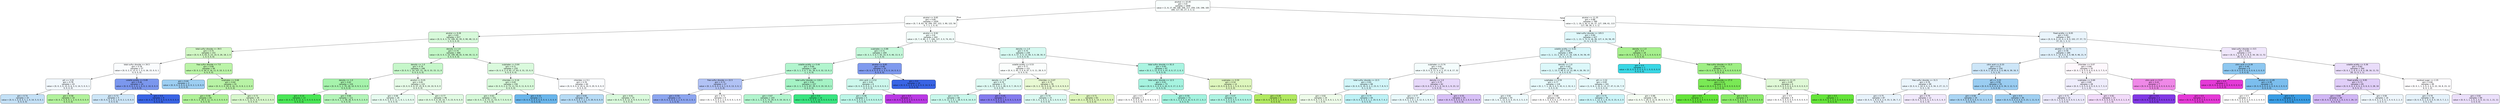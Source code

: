 digraph Tree {
node [shape=box, style="filled, rounded", color="black", fontname=helvetica] ;
edge [fontname=helvetica] ;
0 [label="alcohol <= 10.45\ngini = 0.9\nsamples = 1848\nvalue = [1, 8, 27, 68, 168, 206, 217, 259, 130, 196, 183\n169, 117, 65, 27, 3, 3, 1]", fillcolor="#39e5ba07"] ;
1 [label="alcohol <= 9.65\ngini = 0.85\nsamples = 1059\nvalue = [0, 7, 8, 63, 76, 206, 197, 222, 3, 90, 122, 56\n0, 7, 1, 1, 0, 0]", fillcolor="#39e5ba05"] ;
0 -> 1 [labeldistance=2.5, labelangle=45, headlabel="True"] ;
2 [label="alcohol <= 9.28\ngini = 0.81\nsamples = 617\nvalue = [0, 0, 4, 3, 73, 199, 91, 95, 0, 90, 48, 13, 0\n1, 0, 0, 0, 0]", fillcolor="#39e54733"] ;
1 -> 2 ;
3 [label="total sulfur dioxide <= 39.5\ngini = 0.75\nsamples = 151\nvalue = [0, 0, 4, 0, 63, 0, 23, 14, 0, 26, 18, 2, 0\n1, 0, 0, 0, 0]", fillcolor="#64e5394b"] ;
2 -> 3 ;
4 [label="total sulfur dioxide <= 34.5\ngini = 0.78\nsamples = 57\nvalue = [0, 0, 2, 0, 13, 0, 7, 3, 0, 16, 15, 0, 0, 1\n0, 0, 0, 0]", fillcolor="#399de506"] ;
3 -> 4 ;
5 [label="pH <= 3.33\ngini = 0.78\nsamples = 43\nvalue = [0, 0, 2, 0, 12, 0, 6, 3, 0, 14, 5, 0, 0, 1\n0, 0, 0, 0]", fillcolor="#399de510"] ;
4 -> 5 ;
6 [label="gini = 0.74\nsamples = 33\nvalue = [0, 0, 1, 0, 6, 0, 5, 1, 0, 14, 5, 0, 0, 1\n0, 0, 0, 0]", fillcolor="#399de54c"] ;
5 -> 6 ;
7 [label="gini = 0.58\nsamples = 10\nvalue = [0, 0, 1, 0, 6, 0, 1, 2, 0, 0, 0, 0, 0, 0\n0, 0, 0, 0]", fillcolor="#64e5397f"] ;
5 -> 7 ;
8 [label="volatile acidity <= 0.49\ngini = 0.46\nsamples = 14\nvalue = [0, 0, 0, 0, 1, 0, 1, 0, 0, 2, 10, 0, 0, 0\n0, 0, 0, 0]", fillcolor="#3964e5aa"] ;
4 -> 8 ;
9 [label="gini = 0.72\nsamples = 5\nvalue = [0, 0, 0, 0, 1, 0, 1, 0, 0, 2, 1, 0, 0, 0\n0, 0, 0, 0]", fillcolor="#399de540"] ;
8 -> 9 ;
10 [label="gini = 0.0\nsamples = 9\nvalue = [0, 0, 0, 0, 0, 0, 0, 0, 0, 0, 9, 0, 0, 0\n0, 0, 0, 0]", fillcolor="#3964e5ff"] ;
8 -> 10 ;
11 [label="free sulfur dioxide <= 7.0\ngini = 0.66\nsamples = 94\nvalue = [0, 0, 2, 0, 50, 0, 16, 11, 0, 10, 3, 2, 0, 0\n0, 0, 0, 0]", fillcolor="#64e5396f"] ;
3 -> 11 ;
12 [label="gini = 0.44\nsamples = 3\nvalue = [0, 0, 0, 0, 0, 0, 0, 0, 0, 2, 1, 0, 0, 0\n0, 0, 0, 0]", fillcolor="#399de57f"] ;
11 -> 12 ;
13 [label="sulphates <= 0.68\ngini = 0.64\nsamples = 91\nvalue = [0, 0, 2, 0, 50, 0, 16, 11, 0, 8, 2, 2, 0, 0\n0, 0, 0, 0]", fillcolor="#64e53974"] ;
11 -> 13 ;
14 [label="gini = 0.58\nsamples = 65\nvalue = [0, 0, 1, 0, 39, 0, 12, 11, 0, 2, 0, 0, 0, 0\n0, 0, 0, 0]", fillcolor="#64e53982"] ;
13 -> 14 ;
15 [label="gini = 0.73\nsamples = 26\nvalue = [0, 0, 1, 0, 11, 0, 4, 0, 0, 6, 2, 2, 0, 0\n0, 0, 0, 0]", fillcolor="#64e53940"] ;
13 -> 15 ;
16 [label="density <= 1.0\ngini = 0.74\nsamples = 466\nvalue = [0, 0, 0, 3, 10, 199, 68, 81, 0, 64, 30, 11, 0\n0, 0, 0, 0, 0]", fillcolor="#39e5474e"] ;
2 -> 16 ;
17 [label="density <= 1.0\ngini = 0.74\nsamples = 246\nvalue = [0, 0, 0, 1, 10, 107, 51, 18, 0, 33, 15, 11, 0\n0, 0, 0, 0, 0]", fillcolor="#39e54749"] ;
16 -> 17 ;
18 [label="density <= 1.0\ngini = 0.62\nsamples = 124\nvalue = [0, 0, 0, 1, 1, 70, 26, 10, 0, 9, 5, 2, 0, 0\n0, 0, 0, 0]", fillcolor="#39e54772"] ;
17 -> 18 ;
19 [label="gini = 0.14\nsamples = 13\nvalue = [0, 0, 0, 0, 0, 12, 0, 1, 0, 0, 0, 0, 0, 0\n0, 0, 0, 0]", fillcolor="#39e547ea"] ;
18 -> 19 ;
20 [label="gini = 0.66\nsamples = 111\nvalue = [0, 0, 0, 1, 1, 58, 26, 9, 0, 9, 5, 2, 0, 0\n0, 0, 0, 0]", fillcolor="#39e54760"] ;
18 -> 20 ;
21 [label="alcohol <= 9.35\ngini = 0.81\nsamples = 122\nvalue = [0, 0, 0, 0, 9, 37, 25, 8, 0, 24, 10, 9, 0, 0\n0, 0, 0, 0]", fillcolor="#39e54720"] ;
17 -> 21 ;
22 [label="gini = 0.68\nsamples = 26\nvalue = [0, 0, 0, 0, 9, 3, 11, 1, 0, 1, 1, 0, 0, 0\n0, 0, 0, 0]", fillcolor="#39e5811e"] ;
21 -> 22 ;
23 [label="gini = 0.77\nsamples = 96\nvalue = [0, 0, 0, 0, 0, 34, 14, 7, 0, 23, 9, 9, 0, 0\n0, 0, 0, 0]", fillcolor="#39e54726"] ;
21 -> 23 ;
24 [label="sulphates <= 0.64\ngini = 0.71\nsamples = 220\nvalue = [0, 0, 0, 2, 0, 92, 17, 63, 0, 31, 15, 0, 0\n0, 0, 0, 0, 0]", fillcolor="#39e5472f"] ;
16 -> 24 ;
25 [label="chlorides <= 0.16\ngini = 0.65\nsamples = 156\nvalue = [0, 0, 0, 2, 0, 73, 11, 53, 0, 11, 6, 0, 0, 0\n0, 0, 0, 0]", fillcolor="#39e54732"] ;
24 -> 25 ;
26 [label="gini = 0.63\nsamples = 151\nvalue = [0, 0, 0, 2, 0, 73, 11, 53, 0, 7, 5, 0, 0, 0\n0, 0, 0, 0]", fillcolor="#39e54734"] ;
25 -> 26 ;
27 [label="gini = 0.32\nsamples = 5\nvalue = [0, 0, 0, 0, 0, 0, 0, 0, 0, 4, 1, 0, 0, 0\n0, 0, 0, 0]", fillcolor="#399de5bf"] ;
25 -> 27 ;
28 [label="chlorides <= 0.1\ngini = 0.76\nsamples = 64\nvalue = [0, 0, 0, 0, 0, 19, 6, 10, 0, 20, 9, 0, 0, 0\n0, 0, 0, 0]", fillcolor="#399de506"] ;
24 -> 28 ;
29 [label="gini = 0.65\nsamples = 39\nvalue = [0, 0, 0, 0, 0, 7, 2, 1, 0, 20, 9, 0, 0, 0\n0, 0, 0, 0]", fillcolor="#399de55d"] ;
28 -> 29 ;
30 [label="gini = 0.61\nsamples = 25\nvalue = [0, 0, 0, 0, 0, 12, 4, 9, 0, 0, 0, 0, 0, 0\n0, 0, 0, 0]", fillcolor="#39e54730"] ;
28 -> 30 ;
31 [label="alcohol <= 9.92\ngini = 0.8\nsamples = 442\nvalue = [0, 7, 4, 60, 3, 7, 106, 127, 3, 0, 74, 43, 0\n6, 1, 1, 0, 0]", fillcolor="#39e5ba10"] ;
1 -> 31 ;
32 [label="sulphates <= 0.88\ngini = 0.71\nsamples = 204\nvalue = [0, 3, 1, 3, 0, 7, 93, 33, 0, 0, 46, 13, 0, 3\n1, 1, 0, 0]", fillcolor="#39e5814c"] ;
31 -> 32 ;
33 [label="volatile acidity <= 0.44\ngini = 0.69\nsamples = 184\nvalue = [0, 3, 1, 3, 0, 7, 91, 30, 0, 0, 32, 13, 0, 2\n1, 1, 0, 0]", fillcolor="#39e58163"] ;
32 -> 33 ;
34 [label="free sulfur dioxide <= 22.5\ngini = 0.72\nsamples = 27\nvalue = [0, 1, 0, 0, 0, 2, 4, 1, 0, 0, 13, 3, 0, 1\n1, 1, 0, 0]", fillcolor="#3964e564"] ;
33 -> 34 ;
35 [label="gini = 0.59\nsamples = 21\nvalue = [0, 0, 0, 0, 0, 0, 2, 1, 0, 0, 13, 2, 0, 1\n1, 1, 0, 0]", fillcolor="#3964e594"] ;
34 -> 35 ;
36 [label="gini = 0.72\nsamples = 6\nvalue = [0, 1, 0, 0, 0, 2, 2, 0, 0, 0, 0, 1, 0, 0\n0, 0, 0, 0]", fillcolor="#39e54700"] ;
34 -> 36 ;
37 [label="total sulfur dioxide <= 110.5\ngini = 0.64\nsamples = 157\nvalue = [0, 2, 1, 3, 0, 5, 87, 29, 0, 0, 19, 10, 0, 1\n0, 0, 0, 0]", fillcolor="#39e58174"] ;
33 -> 37 ;
38 [label="gini = 0.67\nsamples = 143\nvalue = [0, 2, 1, 3, 0, 5, 73, 29, 0, 0, 19, 10, 0, 1\n0, 0, 0, 0]", fillcolor="#39e58162"] ;
37 -> 38 ;
39 [label="gini = 0.0\nsamples = 14\nvalue = [0, 0, 0, 0, 0, 0, 14, 0, 0, 0, 0, 0, 0, 0\n0, 0, 0, 0]", fillcolor="#39e581ff"] ;
37 -> 39 ;
40 [label="alcohol <= 9.85\ngini = 0.48\nsamples = 20\nvalue = [0, 0, 0, 0, 0, 0, 2, 3, 0, 0, 14, 0, 0, 1\n0, 0, 0, 0]", fillcolor="#3964e5a5"] ;
32 -> 40 ;
41 [label="citric acid <= 0.52\ngini = 0.61\nsamples = 6\nvalue = [0, 0, 0, 0, 0, 0, 2, 3, 0, 0, 0, 0, 0, 1\n0, 0, 0, 0]", fillcolor="#39e5ba40"] ;
40 -> 41 ;
42 [label="gini = 0.48\nsamples = 5\nvalue = [0, 0, 0, 0, 0, 0, 2, 3, 0, 0, 0, 0, 0, 0\n0, 0, 0, 0]", fillcolor="#39e5ba55"] ;
41 -> 42 ;
43 [label="gini = 0.0\nsamples = 1\nvalue = [0, 0, 0, 0, 0, 0, 0, 0, 0, 0, 0, 0, 0, 1\n0, 0, 0, 0]", fillcolor="#ba39e5ff"] ;
41 -> 43 ;
44 [label="gini = 0.0\nsamples = 14\nvalue = [0, 0, 0, 0, 0, 0, 0, 0, 0, 0, 14, 0, 0, 0\n0, 0, 0, 0]", fillcolor="#3964e5ff"] ;
40 -> 44 ;
45 [label="density <= 1.0\ngini = 0.75\nsamples = 238\nvalue = [0, 4, 3, 57, 3, 0, 13, 94, 3, 0, 28, 30, 0\n3, 0, 0, 0, 0]", fillcolor="#39e5ba34"] ;
31 -> 45 ;
46 [label="volatile acidity <= 0.53\ngini = 0.77\nsamples = 151\nvalue = [0, 4, 2, 45, 3, 0, 8, 47, 3, 0, 11, 28, 0, 0\n0, 0, 0, 0]", fillcolor="#39e5ba05"] ;
45 -> 46 ;
47 [label="density <= 1.0\ngini = 0.74\nsamples = 73\nvalue = [0, 1, 0, 13, 3, 0, 2, 28, 0, 0, 7, 19, 0, 0\n0, 0, 0, 0]", fillcolor="#39e5ba2a"] ;
46 -> 47 ;
48 [label="gini = 0.73\nsamples = 66\nvalue = [0, 1, 0, 13, 3, 0, 1, 28, 0, 0, 6, 14, 0, 0\n0, 0, 0, 0]", fillcolor="#39e5ba45"] ;
47 -> 48 ;
49 [label="gini = 0.45\nsamples = 7\nvalue = [0, 0, 0, 0, 0, 0, 1, 0, 0, 0, 1, 5, 0, 0\n0, 0, 0, 0]", fillcolor="#4739e5aa"] ;
47 -> 49 ;
50 [label="chlorides <= 0.07\ngini = 0.75\nsamples = 78\nvalue = [0, 3, 2, 32, 0, 0, 6, 19, 3, 0, 4, 9, 0, 0\n0, 0, 0, 0]", fillcolor="#9de53938"] ;
46 -> 50 ;
51 [label="gini = 0.74\nsamples = 15\nvalue = [0, 1, 0, 2, 0, 0, 1, 6, 1, 0, 0, 4, 0, 0\n0, 0, 0, 0]", fillcolor="#39e5ba2e"] ;
50 -> 51 ;
52 [label="gini = 0.71\nsamples = 63\nvalue = [0, 2, 2, 30, 0, 0, 5, 13, 2, 0, 4, 5, 0, 0\n0, 0, 0, 0]", fillcolor="#9de53957"] ;
50 -> 52 ;
53 [label="total sulfur dioxide <= 81.0\ngini = 0.65\nsamples = 87\nvalue = [0, 0, 1, 12, 0, 0, 5, 47, 0, 0, 17, 2, 0, 3\n0, 0, 0, 0]", fillcolor="#39e5ba6d"] ;
45 -> 53 ;
54 [label="total sulfur dioxide <= 12.5\ngini = 0.61\nsamples = 73\nvalue = [0, 0, 1, 4, 0, 0, 4, 42, 0, 0, 17, 2, 0, 3\n0, 0, 0, 0]", fillcolor="#39e5ba72"] ;
53 -> 54 ;
55 [label="gini = 0.5\nsamples = 2\nvalue = [0, 0, 0, 0, 0, 0, 0, 0, 0, 0, 0, 1, 0, 1\n0, 0, 0, 0]", fillcolor="#4739e500"] ;
54 -> 55 ;
56 [label="gini = 0.59\nsamples = 71\nvalue = [0, 0, 1, 4, 0, 0, 4, 42, 0, 0, 17, 1, 0, 2\n0, 0, 0, 0]", fillcolor="#39e5ba76"] ;
54 -> 56 ;
57 [label="sulphates <= 0.59\ngini = 0.54\nsamples = 14\nvalue = [0, 0, 0, 8, 0, 0, 1, 5, 0, 0, 0, 0, 0, 0\n0, 0, 0, 0]", fillcolor="#9de53955"] ;
53 -> 57 ;
58 [label="gini = 0.47\nsamples = 8\nvalue = [0, 0, 0, 3, 0, 0, 0, 5, 0, 0, 0, 0, 0, 0\n0, 0, 0, 0]", fillcolor="#39e5ba66"] ;
57 -> 58 ;
59 [label="gini = 0.28\nsamples = 6\nvalue = [0, 0, 0, 5, 0, 0, 1, 0, 0, 0, 0, 0, 0, 0\n0, 0, 0, 0]", fillcolor="#9de539cc"] ;
57 -> 59 ;
60 [label="alcohol <= 11.35\ngini = 0.88\nsamples = 789\nvalue = [1, 1, 19, 5, 92, 0, 20, 37, 127, 106, 61, 113\n117, 58, 26, 2, 3, 1]", fillcolor="#39d7e504"] ;
0 -> 60 [labeldistance=2.5, labelangle=-45, headlabel="False"] ;
61 [label="total sulfur dioxide <= 105.5\ngini = 0.84\nsamples = 427\nvalue = [1, 1, 13, 3, 71, 0, 18, 28, 127, 4, 34, 56, 45\n21, 4, 1, 0, 0]", fillcolor="#39d7e528"] ;
60 -> 61 ;
62 [label="volatile acidity <= 0.41\ngini = 0.84\nsamples = 409\nvalue = [1, 1, 13, 3, 59, 0, 17, 24, 126, 4, 34, 56, 45\n21, 4, 1, 0, 0]", fillcolor="#39d7e531"] ;
61 -> 62 ;
63 [label="sulphates <= 0.74\ngini = 0.81\nsamples = 130\nvalue = [0, 0, 0, 0, 11, 0, 4, 2, 37, 0, 8, 17, 32\n17, 1, 1, 0, 0]", fillcolor="#39d7e50d"] ;
62 -> 63 ;
64 [label="total sulfur dioxide <= 22.5\ngini = 0.81\nsamples = 68\nvalue = [0, 0, 0, 0, 10, 0, 3, 2, 23, 0, 7, 8, 9, 5\n0, 1, 0, 0]", fillcolor="#39d7e539"] ;
63 -> 64 ;
65 [label="gini = 0.82\nsamples = 24\nvalue = [0, 0, 0, 0, 7, 0, 2, 0, 4, 0, 1, 1, 5, 3\n0, 1, 0, 0]", fillcolor="#64e5391b"] ;
64 -> 65 ;
66 [label="gini = 0.75\nsamples = 44\nvalue = [0, 0, 0, 0, 3, 0, 1, 2, 19, 0, 6, 7, 4, 2\n0, 0, 0, 0]", fillcolor="#39d7e553"] ;
64 -> 66 ;
67 [label="density <= 1.0\ngini = 0.75\nsamples = 62\nvalue = [0, 0, 0, 0, 1, 0, 1, 0, 14, 0, 1, 9, 23, 12\n1, 0, 0, 0]", fillcolor="#8139e530"] ;
63 -> 67 ;
68 [label="gini = 0.77\nsamples = 37\nvalue = [0, 0, 0, 0, 1, 0, 1, 0, 12, 0, 1, 9, 9, 3\n1, 0, 0, 0]", fillcolor="#39d7e51b"] ;
67 -> 68 ;
69 [label="gini = 0.55\nsamples = 25\nvalue = [0, 0, 0, 0, 0, 0, 0, 0, 2, 0, 0, 0, 14, 9\n0, 0, 0, 0]", fillcolor="#8139e550"] ;
67 -> 69 ;
70 [label="density <= 1.0\ngini = 0.83\nsamples = 279\nvalue = [1, 1, 13, 3, 48, 0, 13, 22, 89, 4, 26, 39, 13\n4, 3, 0, 0, 0]", fillcolor="#39d7e52d"] ;
62 -> 70 ;
71 [label="sulphates <= 0.59\ngini = 0.77\nsamples = 118\nvalue = [0, 1, 7, 1, 16, 0, 0, 5, 42, 4, 2, 32, 4, 1\n3, 0, 0, 0]", fillcolor="#39d7e51e"] ;
70 -> 71 ;
72 [label="gini = 0.82\nsamples = 50\nvalue = [0, 1, 6, 1, 12, 0, 0, 4, 15, 0, 2, 5, 2, 0\n2, 0, 0, 0]", fillcolor="#39d7e514"] ;
71 -> 72 ;
73 [label="gini = 0.68\nsamples = 68\nvalue = [0, 0, 1, 0, 4, 0, 0, 1, 27, 4, 0, 27, 2, 1\n1, 0, 0, 0]", fillcolor="#39d7e500"] ;
71 -> 73 ;
74 [label="pH <= 3.32\ngini = 0.83\nsamples = 161\nvalue = [1, 0, 6, 2, 32, 0, 13, 17, 47, 0, 24, 7, 9\n3, 0, 0, 0, 0]", fillcolor="#39d7e51e"] ;
70 -> 74 ;
75 [label="gini = 0.75\nsamples = 76\nvalue = [0, 0, 1, 1, 12, 0, 1, 9, 31, 0, 15, 4, 2, 0\n0, 0, 0, 0]", fillcolor="#39d7e543"] ;
74 -> 75 ;
76 [label="gini = 0.86\nsamples = 85\nvalue = [1, 0, 5, 1, 20, 0, 12, 8, 16, 0, 9, 3, 7, 3\n0, 0, 0, 0]", fillcolor="#64e5390f"] ;
74 -> 76 ;
77 [label="density <= 1.0\ngini = 0.5\nsamples = 18\nvalue = [0, 0, 0, 0, 12, 0, 1, 4, 1, 0, 0, 0, 0, 0\n0, 0, 0, 0]", fillcolor="#64e53992"] ;
61 -> 77 ;
78 [label="gini = 0.0\nsamples = 1\nvalue = [0, 0, 0, 0, 0, 0, 0, 0, 1, 0, 0, 0, 0, 0\n0, 0, 0, 0]", fillcolor="#39d7e5ff"] ;
77 -> 78 ;
79 [label="free sulfur dioxide <= 31.5\ngini = 0.44\nsamples = 17\nvalue = [0, 0, 0, 0, 12, 0, 1, 4, 0, 0, 0, 0, 0, 0\n0, 0, 0, 0]", fillcolor="#64e5399d"] ;
77 -> 79 ;
80 [label="free sulfur dioxide <= 27.0\ngini = 0.22\nsamples = 8\nvalue = [0, 0, 0, 0, 7, 0, 1, 0, 0, 0, 0, 0, 0, 0\n0, 0, 0, 0]", fillcolor="#64e539db"] ;
79 -> 80 ;
81 [label="gini = 0.0\nsamples = 3\nvalue = [0, 0, 0, 0, 3, 0, 0, 0, 0, 0, 0, 0, 0, 0\n0, 0, 0, 0]", fillcolor="#64e539ff"] ;
80 -> 81 ;
82 [label="gini = 0.32\nsamples = 5\nvalue = [0, 0, 0, 0, 4, 0, 1, 0, 0, 0, 0, 0, 0, 0\n0, 0, 0, 0]", fillcolor="#64e539bf"] ;
80 -> 82 ;
83 [label="alcohol <= 11.15\ngini = 0.49\nsamples = 9\nvalue = [0, 0, 0, 0, 5, 0, 0, 4, 0, 0, 0, 0, 0, 0\n0, 0, 0, 0]", fillcolor="#64e53933"] ;
79 -> 83 ;
84 [label="gini = 0.5\nsamples = 8\nvalue = [0, 0, 0, 0, 4, 0, 0, 4, 0, 0, 0, 0, 0, 0\n0, 0, 0, 0]", fillcolor="#64e53900"] ;
83 -> 84 ;
85 [label="gini = 0.0\nsamples = 1\nvalue = [0, 0, 0, 0, 1, 0, 0, 0, 0, 0, 0, 0, 0, 0\n0, 0, 0, 0]", fillcolor="#64e539ff"] ;
83 -> 85 ;
86 [label="fixed acidity <= 8.05\ngini = 0.83\nsamples = 362\nvalue = [0, 0, 6, 2, 21, 0, 2, 9, 0, 102, 27, 57, 72\n37, 22, 1, 3, 1]", fillcolor="#399de51a"] ;
60 -> 86 ;
87 [label="alcohol <= 12.75\ngini = 0.78\nsamples = 189\nvalue = [0, 0, 5, 1, 15, 0, 0, 3, 0, 68, 9, 46, 21, 9\n9, 1, 2, 0]", fillcolor="#399de527"] ;
86 -> 87 ;
88 [label="citric acid <= 0.33\ngini = 0.72\nsamples = 154\nvalue = [0, 0, 4, 1, 10, 0, 0, 3, 0, 68, 6, 39, 16, 5\n1, 0, 1, 0]", fillcolor="#399de540"] ;
87 -> 88 ;
89 [label="free sulfur dioxide <= 31.5\ngini = 0.78\nsamples = 99\nvalue = [0, 0, 4, 1, 10, 0, 0, 3, 0, 34, 3, 27, 11, 5\n0, 0, 1, 0]", fillcolor="#399de519"] ;
88 -> 89 ;
90 [label="gini = 0.75\nsamples = 87\nvalue = [0, 0, 4, 1, 9, 0, 0, 2, 0, 33, 3, 26, 7, 2\n0, 0, 0, 0]", fillcolor="#399de51d"] ;
89 -> 90 ;
91 [label="gini = 0.79\nsamples = 12\nvalue = [0, 0, 0, 0, 1, 0, 0, 1, 0, 1, 0, 1, 4, 3\n0, 0, 1, 0]", fillcolor="#8139e51c"] ;
89 -> 91 ;
92 [label="pH <= 3.33\ngini = 0.56\nsamples = 55\nvalue = [0, 0, 0, 0, 0, 0, 0, 0, 0, 34, 3, 12, 5, 0\n1, 0, 0, 0]", fillcolor="#399de582"] ;
88 -> 92 ;
93 [label="gini = 0.58\nsamples = 19\nvalue = [0, 0, 0, 0, 0, 0, 0, 0, 0, 11, 2, 1, 5, 0\n0, 0, 0, 0]", fillcolor="#399de56d"] ;
92 -> 93 ;
94 [label="gini = 0.5\nsamples = 36\nvalue = [0, 0, 0, 0, 0, 0, 0, 0, 0, 23, 1, 11, 0, 0\n1, 0, 0, 0]", fillcolor="#399de57a"] ;
92 -> 94 ;
95 [label="chlorides <= 0.07\ngini = 0.84\nsamples = 35\nvalue = [0, 0, 1, 0, 5, 0, 0, 0, 0, 0, 3, 7, 5, 4\n8, 1, 1, 0]", fillcolor="#e539d709"] ;
87 -> 95 ;
96 [label="sulphates <= 0.69\ngini = 0.85\nsamples = 28\nvalue = [0, 0, 1, 0, 5, 0, 0, 0, 0, 0, 3, 7, 3, 4\n3, 1, 1, 0]", fillcolor="#4739e516"] ;
95 -> 96 ;
97 [label="gini = 0.71\nsamples = 15\nvalue = [0, 0, 1, 0, 5, 0, 0, 0, 0, 0, 1, 6, 1, 0\n1, 0, 0, 0]", fillcolor="#4739e51a"] ;
96 -> 97 ;
98 [label="gini = 0.82\nsamples = 13\nvalue = [0, 0, 0, 0, 0, 0, 0, 0, 0, 0, 2, 1, 2, 4\n2, 1, 1, 0]", fillcolor="#ba39e52e"] ;
96 -> 98 ;
99 [label="citric acid <= 0.27\ngini = 0.41\nsamples = 7\nvalue = [0, 0, 0, 0, 0, 0, 0, 0, 0, 0, 0, 0, 2, 0\n5, 0, 0, 0]", fillcolor="#e539d799"] ;
95 -> 99 ;
100 [label="gini = 0.0\nsamples = 2\nvalue = [0, 0, 0, 0, 0, 0, 0, 0, 0, 0, 0, 0, 2, 0\n0, 0, 0, 0]", fillcolor="#8139e5ff"] ;
99 -> 100 ;
101 [label="gini = 0.0\nsamples = 5\nvalue = [0, 0, 0, 0, 0, 0, 0, 0, 0, 0, 0, 0, 0, 0\n5, 0, 0, 0]", fillcolor="#e539d7ff"] ;
99 -> 101 ;
102 [label="total sulfur dioxide <= 8.5\ngini = 0.83\nsamples = 173\nvalue = [0, 0, 1, 1, 6, 0, 2, 6, 0, 34, 18, 11, 51\n28, 13, 0, 1, 1]", fillcolor="#8139e51f"] ;
86 -> 102 ;
103 [label="citric acid <= 0.39\ngini = 0.49\nsamples = 9\nvalue = [0, 0, 0, 0, 0, 0, 0, 0, 0, 6, 2, 0, 0, 0\n1, 0, 0, 0]", fillcolor="#399de592"] ;
102 -> 103 ;
104 [label="gini = 0.0\nsamples = 1\nvalue = [0, 0, 0, 0, 0, 0, 0, 0, 0, 0, 0, 0, 0, 0\n1, 0, 0, 0]", fillcolor="#e539d7ff"] ;
103 -> 104 ;
105 [label="alcohol <= 11.85\ngini = 0.38\nsamples = 8\nvalue = [0, 0, 0, 0, 0, 0, 0, 0, 0, 6, 2, 0, 0, 0\n0, 0, 0, 0]", fillcolor="#399de5aa"] ;
103 -> 105 ;
106 [label="gini = 0.5\nsamples = 4\nvalue = [0, 0, 0, 0, 0, 0, 0, 0, 0, 2, 2, 0, 0, 0\n0, 0, 0, 0]", fillcolor="#399de500"] ;
105 -> 106 ;
107 [label="gini = 0.0\nsamples = 4\nvalue = [0, 0, 0, 0, 0, 0, 0, 0, 0, 4, 0, 0, 0, 0\n0, 0, 0, 0]", fillcolor="#399de5ff"] ;
105 -> 107 ;
108 [label="volatile acidity <= 0.36\ngini = 0.82\nsamples = 164\nvalue = [0, 0, 1, 1, 6, 0, 2, 6, 0, 28, 16, 11, 51\n28, 12, 0, 1, 1]", fillcolor="#8139e52b"] ;
102 -> 108 ;
109 [label="fixed acidity <= 9.95\ngini = 0.73\nsamples = 65\nvalue = [0, 0, 0, 0, 3, 0, 0, 2, 0, 6, 0, 3, 28, 16\n6, 0, 0, 1]", fillcolor="#8139e53e"] ;
108 -> 109 ;
110 [label="gini = 0.64\nsamples = 49\nvalue = [0, 0, 0, 0, 2, 0, 0, 1, 0, 2, 0, 1, 26, 13\n4, 0, 0, 0]", fillcolor="#8139e55c"] ;
109 -> 110 ;
111 [label="gini = 0.84\nsamples = 16\nvalue = [0, 0, 0, 0, 1, 0, 0, 1, 0, 4, 0, 2, 2, 3\n2, 0, 0, 1]", fillcolor="#399de514"] ;
109 -> 111 ;
112 [label="residual sugar <= 2.35\ngini = 0.84\nsamples = 99\nvalue = [0, 0, 1, 1, 3, 0, 2, 4, 0, 22, 16, 8, 23, 12\n6, 0, 1, 0]", fillcolor="#8139e503"] ;
108 -> 112 ;
113 [label="gini = 0.79\nsamples = 30\nvalue = [0, 0, 0, 0, 1, 0, 0, 0, 0, 10, 5, 7, 2, 1\n3, 0, 1, 0]", fillcolor="#399de521"] ;
112 -> 113 ;
114 [label="gini = 0.82\nsamples = 69\nvalue = [0, 0, 1, 1, 2, 0, 2, 4, 0, 12, 11, 1, 21, 11\n3, 0, 0, 0]", fillcolor="#8139e528"] ;
112 -> 114 ;
}